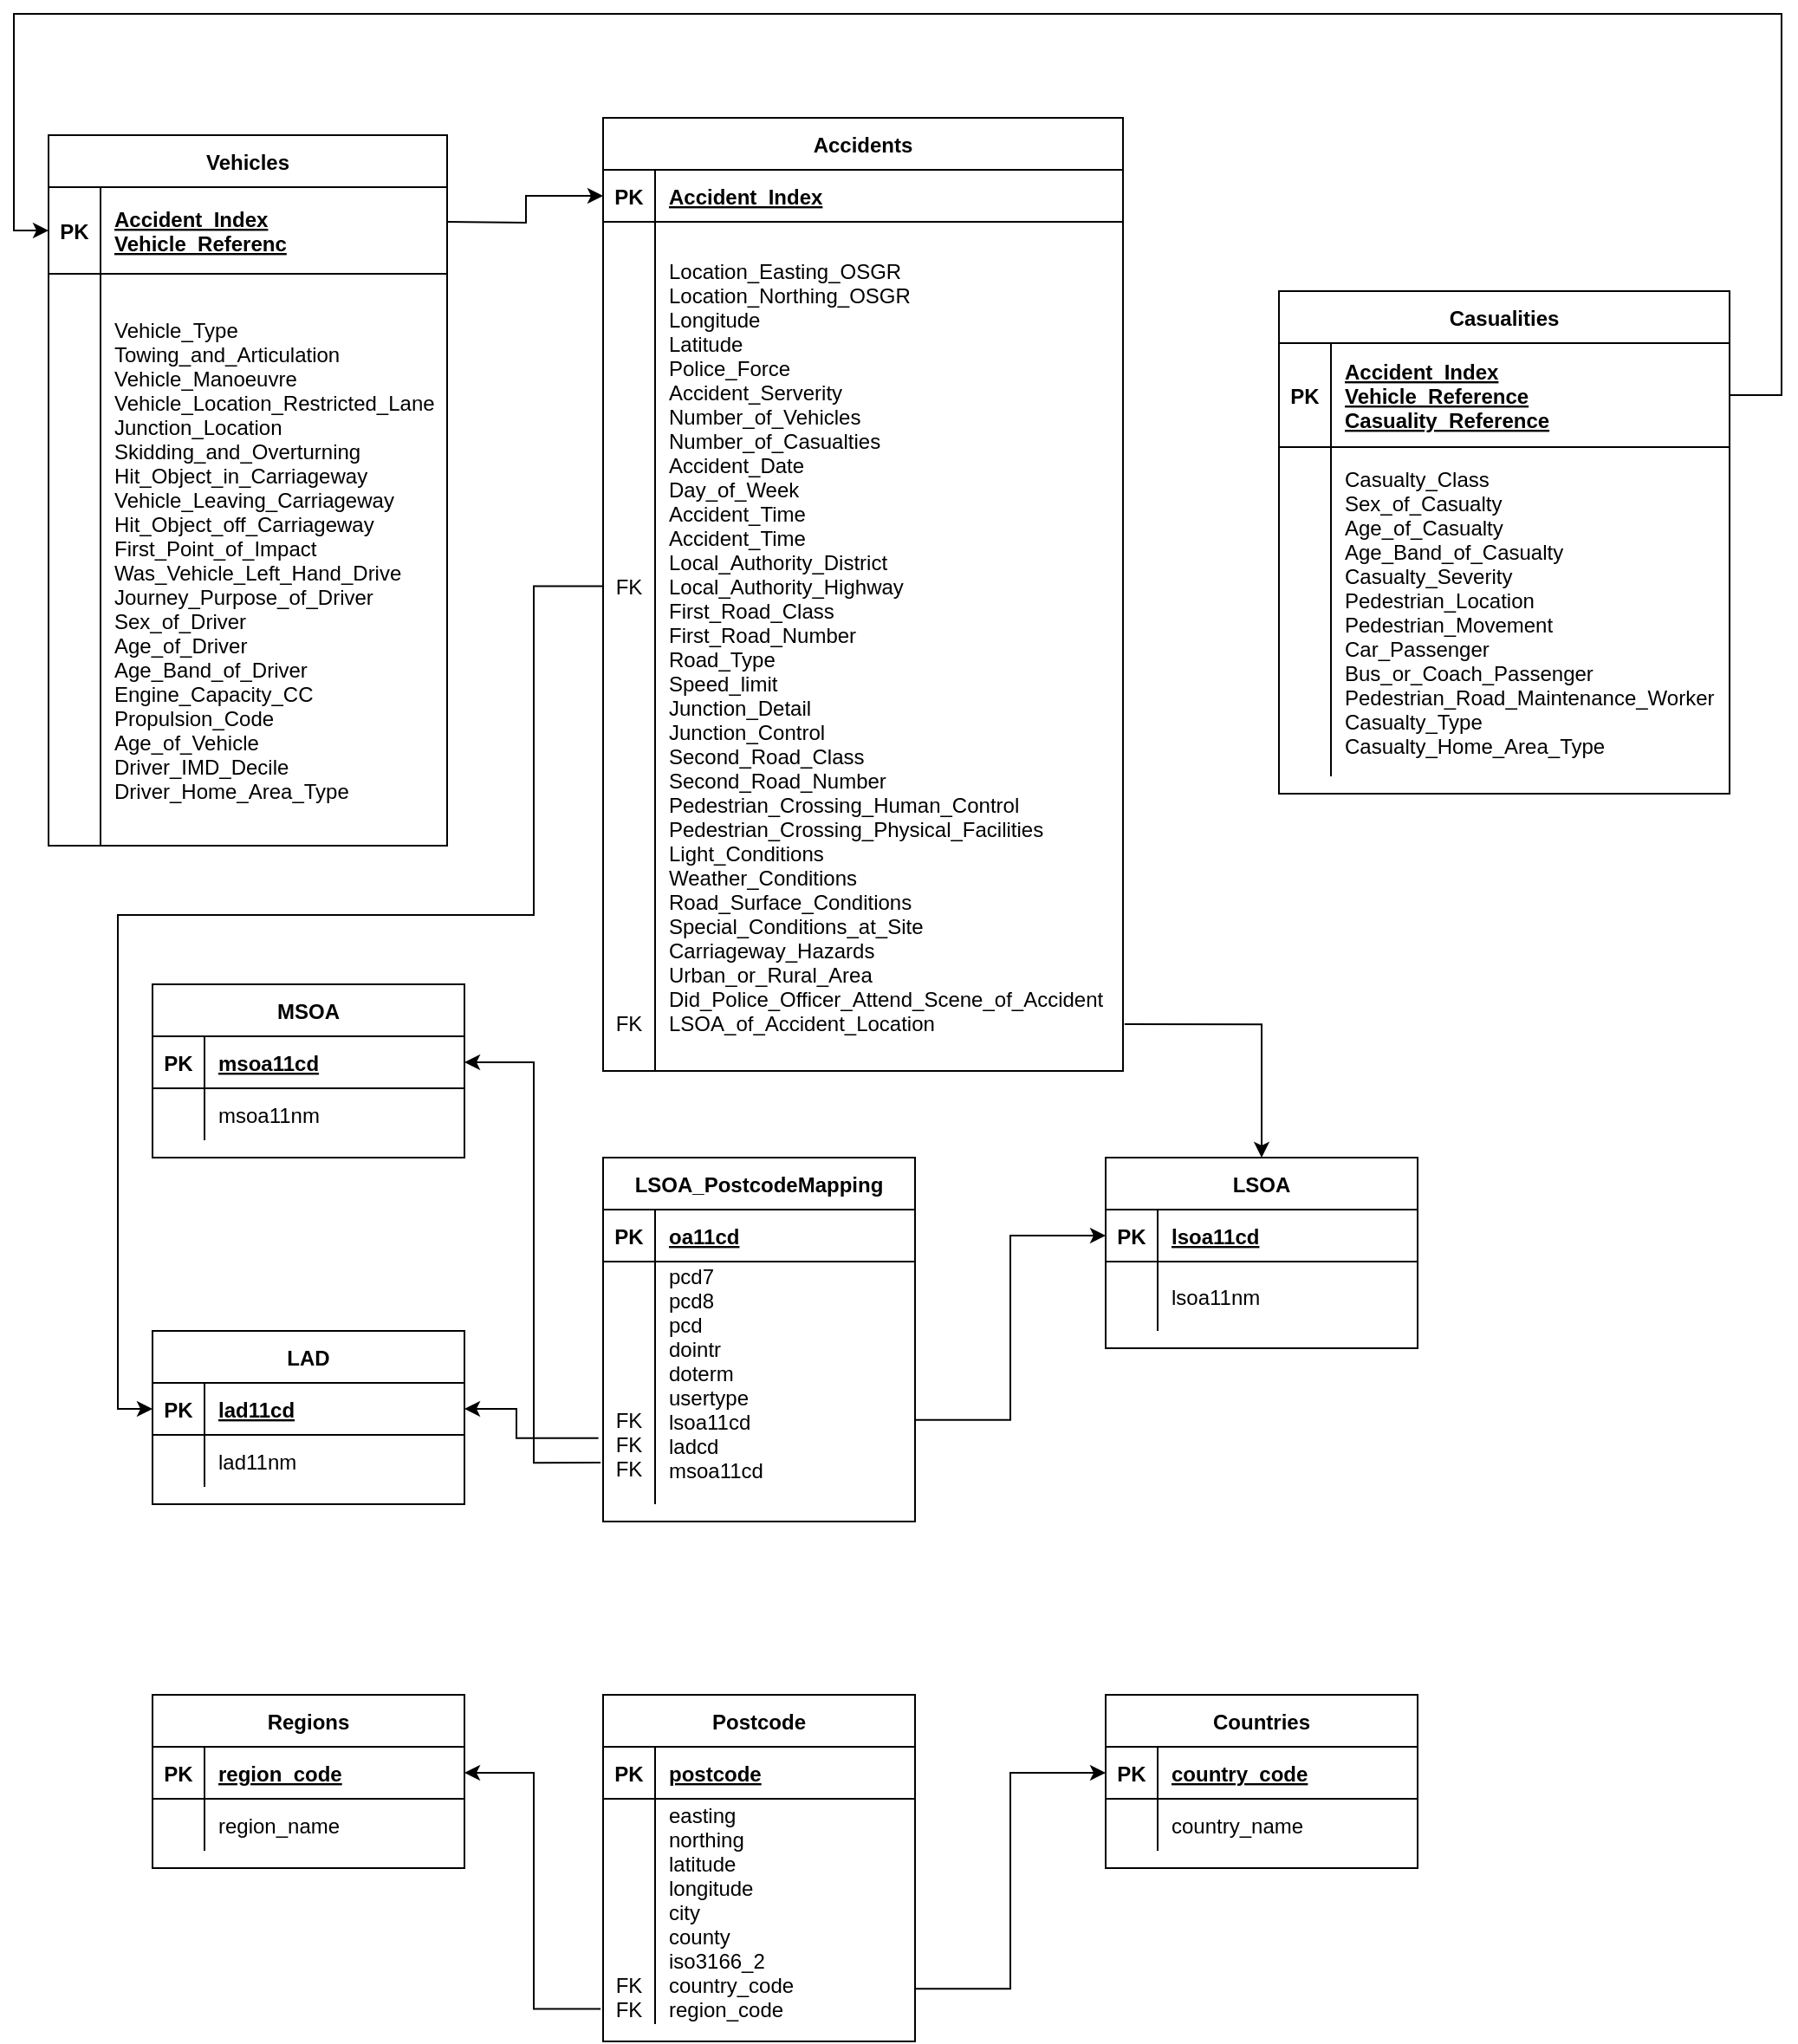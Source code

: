 <mxfile version="15.8.3" type="device"><diagram id="v4CfNCaxkwp3vMoKP6r8" name="Page-1"><mxGraphModel dx="1775" dy="1611" grid="1" gridSize="10" guides="1" tooltips="1" connect="1" arrows="1" fold="1" page="1" pageScale="1" pageWidth="850" pageHeight="1100" math="0" shadow="0"><root><mxCell id="0"/><mxCell id="1" parent="0"/><mxCell id="q4PmFz36z3gtlTrwrXtA-137" style="edgeStyle=orthogonalEdgeStyle;rounded=0;orthogonalLoop=1;jettySize=auto;html=1;exitX=1.003;exitY=0.945;exitDx=0;exitDy=0;exitPerimeter=0;" edge="1" parent="1" source="q4PmFz36z3gtlTrwrXtA-5" target="q4PmFz36z3gtlTrwrXtA-79"><mxGeometry relative="1" as="geometry"/></mxCell><mxCell id="q4PmFz36z3gtlTrwrXtA-1" value="Accidents" style="shape=table;startSize=30;container=1;collapsible=1;childLayout=tableLayout;fixedRows=1;rowLines=0;fontStyle=1;align=center;resizeLast=1;" vertex="1" parent="1"><mxGeometry x="310" y="-120" width="300" height="550" as="geometry"/></mxCell><mxCell id="q4PmFz36z3gtlTrwrXtA-2" value="" style="shape=partialRectangle;collapsible=0;dropTarget=0;pointerEvents=0;fillColor=none;top=0;left=0;bottom=1;right=0;points=[[0,0.5],[1,0.5]];portConstraint=eastwest;" vertex="1" parent="q4PmFz36z3gtlTrwrXtA-1"><mxGeometry y="30" width="300" height="30" as="geometry"/></mxCell><mxCell id="q4PmFz36z3gtlTrwrXtA-3" value="PK" style="shape=partialRectangle;connectable=0;fillColor=none;top=0;left=0;bottom=0;right=0;fontStyle=1;overflow=hidden;" vertex="1" parent="q4PmFz36z3gtlTrwrXtA-2"><mxGeometry width="30" height="30" as="geometry"><mxRectangle width="30" height="30" as="alternateBounds"/></mxGeometry></mxCell><mxCell id="q4PmFz36z3gtlTrwrXtA-4" value="Accident_Index" style="shape=partialRectangle;connectable=0;fillColor=none;top=0;left=0;bottom=0;right=0;align=left;spacingLeft=6;fontStyle=5;overflow=hidden;" vertex="1" parent="q4PmFz36z3gtlTrwrXtA-2"><mxGeometry x="30" width="270" height="30" as="geometry"><mxRectangle width="270" height="30" as="alternateBounds"/></mxGeometry></mxCell><mxCell id="q4PmFz36z3gtlTrwrXtA-5" value="" style="shape=partialRectangle;collapsible=0;dropTarget=0;pointerEvents=0;fillColor=none;top=0;left=0;bottom=0;right=0;points=[[0,0.5],[1,0.5]];portConstraint=eastwest;" vertex="1" parent="q4PmFz36z3gtlTrwrXtA-1"><mxGeometry y="60" width="300" height="490" as="geometry"/></mxCell><mxCell id="q4PmFz36z3gtlTrwrXtA-6" value="&#10;&#10;&#10;&#10;&#10;&#10;&#10;&#10;&#10;&#10;&#10;&#10;&#10;FK&#10;&#10;&#10;&#10;&#10;&#10;&#10;&#10;&#10;&#10;&#10;&#10;&#10;&#10;&#10;&#10;&#10;&#10;FK" style="shape=partialRectangle;connectable=0;fillColor=none;top=0;left=0;bottom=0;right=0;editable=1;overflow=hidden;" vertex="1" parent="q4PmFz36z3gtlTrwrXtA-5"><mxGeometry width="30" height="490" as="geometry"><mxRectangle width="30" height="490" as="alternateBounds"/></mxGeometry></mxCell><mxCell id="q4PmFz36z3gtlTrwrXtA-7" value="Location_Easting_OSGR&#10;Location_Northing_OSGR&#10;Longitude&#10;Latitude&#10;Police_Force&#10;Accident_Serverity&#10;Number_of_Vehicles&#10;Number_of_Casualties&#10;Accident_Date&#10;Day_of_Week&#10;Accident_Time&#10;Accident_Time&#10;Local_Authority_District&#10;Local_Authority_Highway&#10;First_Road_Class&#10;First_Road_Number&#10;Road_Type&#10;Speed_limit&#10;Junction_Detail&#10;Junction_Control&#10;Second_Road_Class&#10;Second_Road_Number&#10;Pedestrian_Crossing_Human_Control&#10;Pedestrian_Crossing_Physical_Facilities&#10;Light_Conditions&#10;Weather_Conditions&#10;Road_Surface_Conditions&#10;Special_Conditions_at_Site&#10;Carriageway_Hazards&#10;Urban_or_Rural_Area&#10;Did_Police_Officer_Attend_Scene_of_Accident&#10;LSOA_of_Accident_Location" style="shape=partialRectangle;connectable=0;fillColor=none;top=0;left=0;bottom=0;right=0;align=left;spacingLeft=6;overflow=hidden;" vertex="1" parent="q4PmFz36z3gtlTrwrXtA-5"><mxGeometry x="30" width="270" height="490" as="geometry"><mxRectangle width="270" height="490" as="alternateBounds"/></mxGeometry></mxCell><mxCell id="q4PmFz36z3gtlTrwrXtA-14" value="Vehicles" style="shape=table;startSize=30;container=1;collapsible=1;childLayout=tableLayout;fixedRows=1;rowLines=0;fontStyle=1;align=center;resizeLast=1;" vertex="1" parent="1"><mxGeometry x="-10" y="-110" width="230" height="410" as="geometry"/></mxCell><mxCell id="q4PmFz36z3gtlTrwrXtA-15" value="" style="shape=partialRectangle;collapsible=0;dropTarget=0;pointerEvents=0;fillColor=none;top=0;left=0;bottom=1;right=0;points=[[0,0.5],[1,0.5]];portConstraint=eastwest;" vertex="1" parent="q4PmFz36z3gtlTrwrXtA-14"><mxGeometry y="30" width="230" height="50" as="geometry"/></mxCell><mxCell id="q4PmFz36z3gtlTrwrXtA-16" value="PK" style="shape=partialRectangle;connectable=0;fillColor=none;top=0;left=0;bottom=0;right=0;fontStyle=1;overflow=hidden;" vertex="1" parent="q4PmFz36z3gtlTrwrXtA-15"><mxGeometry width="30" height="50" as="geometry"><mxRectangle width="30" height="50" as="alternateBounds"/></mxGeometry></mxCell><mxCell id="q4PmFz36z3gtlTrwrXtA-17" value="Accident_Index&#10;Vehicle_Referenc" style="shape=partialRectangle;connectable=0;fillColor=none;top=0;left=0;bottom=0;right=0;align=left;spacingLeft=6;fontStyle=5;overflow=hidden;" vertex="1" parent="q4PmFz36z3gtlTrwrXtA-15"><mxGeometry x="30" width="200" height="50" as="geometry"><mxRectangle width="200" height="50" as="alternateBounds"/></mxGeometry></mxCell><mxCell id="q4PmFz36z3gtlTrwrXtA-18" value="" style="shape=partialRectangle;collapsible=0;dropTarget=0;pointerEvents=0;fillColor=none;top=0;left=0;bottom=0;right=0;points=[[0,0.5],[1,0.5]];portConstraint=eastwest;" vertex="1" parent="q4PmFz36z3gtlTrwrXtA-14"><mxGeometry y="80" width="230" height="330" as="geometry"/></mxCell><mxCell id="q4PmFz36z3gtlTrwrXtA-19" value="" style="shape=partialRectangle;connectable=0;fillColor=none;top=0;left=0;bottom=0;right=0;editable=1;overflow=hidden;" vertex="1" parent="q4PmFz36z3gtlTrwrXtA-18"><mxGeometry width="30" height="330" as="geometry"><mxRectangle width="30" height="330" as="alternateBounds"/></mxGeometry></mxCell><mxCell id="q4PmFz36z3gtlTrwrXtA-20" value="Vehicle_Type&#10;Towing_and_Articulation&#10;Vehicle_Manoeuvre&#10;Vehicle_Location_Restricted_Lane&#10;Junction_Location&#10;Skidding_and_Overturning&#10;Hit_Object_in_Carriageway&#10;Vehicle_Leaving_Carriageway&#10;Hit_Object_off_Carriageway&#10;First_Point_of_Impact&#10;Was_Vehicle_Left_Hand_Drive&#10;Journey_Purpose_of_Driver&#10;Sex_of_Driver&#10;Age_of_Driver&#10;Age_Band_of_Driver&#10;Engine_Capacity_CC&#10;Propulsion_Code&#10;Age_of_Vehicle&#10;Driver_IMD_Decile&#10;Driver_Home_Area_Type" style="shape=partialRectangle;connectable=0;fillColor=none;top=0;left=0;bottom=0;right=0;align=left;spacingLeft=6;overflow=hidden;" vertex="1" parent="q4PmFz36z3gtlTrwrXtA-18"><mxGeometry x="30" width="200" height="330" as="geometry"><mxRectangle width="200" height="330" as="alternateBounds"/></mxGeometry></mxCell><mxCell id="q4PmFz36z3gtlTrwrXtA-27" value="Casualities" style="shape=table;startSize=30;container=1;collapsible=1;childLayout=tableLayout;fixedRows=1;rowLines=0;fontStyle=1;align=center;resizeLast=1;" vertex="1" parent="1"><mxGeometry x="700" y="-20" width="260" height="290" as="geometry"/></mxCell><mxCell id="q4PmFz36z3gtlTrwrXtA-28" value="" style="shape=partialRectangle;collapsible=0;dropTarget=0;pointerEvents=0;fillColor=none;top=0;left=0;bottom=1;right=0;points=[[0,0.5],[1,0.5]];portConstraint=eastwest;" vertex="1" parent="q4PmFz36z3gtlTrwrXtA-27"><mxGeometry y="30" width="260" height="60" as="geometry"/></mxCell><mxCell id="q4PmFz36z3gtlTrwrXtA-29" value="PK" style="shape=partialRectangle;connectable=0;fillColor=none;top=0;left=0;bottom=0;right=0;fontStyle=1;overflow=hidden;" vertex="1" parent="q4PmFz36z3gtlTrwrXtA-28"><mxGeometry width="30" height="60" as="geometry"><mxRectangle width="30" height="60" as="alternateBounds"/></mxGeometry></mxCell><mxCell id="q4PmFz36z3gtlTrwrXtA-30" value="Accident_Index&#10;Vehicle_Reference&#10;Casuality_Reference" style="shape=partialRectangle;connectable=0;fillColor=none;top=0;left=0;bottom=0;right=0;align=left;spacingLeft=6;fontStyle=5;overflow=hidden;" vertex="1" parent="q4PmFz36z3gtlTrwrXtA-28"><mxGeometry x="30" width="230" height="60" as="geometry"><mxRectangle width="230" height="60" as="alternateBounds"/></mxGeometry></mxCell><mxCell id="q4PmFz36z3gtlTrwrXtA-31" value="" style="shape=partialRectangle;collapsible=0;dropTarget=0;pointerEvents=0;fillColor=none;top=0;left=0;bottom=0;right=0;points=[[0,0.5],[1,0.5]];portConstraint=eastwest;" vertex="1" parent="q4PmFz36z3gtlTrwrXtA-27"><mxGeometry y="90" width="260" height="190" as="geometry"/></mxCell><mxCell id="q4PmFz36z3gtlTrwrXtA-32" value="" style="shape=partialRectangle;connectable=0;fillColor=none;top=0;left=0;bottom=0;right=0;editable=1;overflow=hidden;" vertex="1" parent="q4PmFz36z3gtlTrwrXtA-31"><mxGeometry width="30" height="190" as="geometry"><mxRectangle width="30" height="190" as="alternateBounds"/></mxGeometry></mxCell><mxCell id="q4PmFz36z3gtlTrwrXtA-33" value="Casualty_Class&#10;Sex_of_Casualty&#10;Age_of_Casualty&#10;Age_Band_of_Casualty&#10;Casualty_Severity&#10;Pedestrian_Location&#10;Pedestrian_Movement&#10;Car_Passenger&#10;Bus_or_Coach_Passenger&#10;Pedestrian_Road_Maintenance_Worker&#10;Casualty_Type&#10;Casualty_Home_Area_Type" style="shape=partialRectangle;connectable=0;fillColor=none;top=0;left=0;bottom=0;right=0;align=left;spacingLeft=6;overflow=hidden;" vertex="1" parent="q4PmFz36z3gtlTrwrXtA-31"><mxGeometry x="30" width="230" height="190" as="geometry"><mxRectangle width="230" height="190" as="alternateBounds"/></mxGeometry></mxCell><mxCell id="q4PmFz36z3gtlTrwrXtA-40" value="LSOA_PostcodeMapping" style="shape=table;startSize=30;container=1;collapsible=1;childLayout=tableLayout;fixedRows=1;rowLines=0;fontStyle=1;align=center;resizeLast=1;" vertex="1" parent="1"><mxGeometry x="310" y="480" width="180" height="210" as="geometry"/></mxCell><mxCell id="q4PmFz36z3gtlTrwrXtA-41" value="" style="shape=partialRectangle;collapsible=0;dropTarget=0;pointerEvents=0;fillColor=none;top=0;left=0;bottom=1;right=0;points=[[0,0.5],[1,0.5]];portConstraint=eastwest;" vertex="1" parent="q4PmFz36z3gtlTrwrXtA-40"><mxGeometry y="30" width="180" height="30" as="geometry"/></mxCell><mxCell id="q4PmFz36z3gtlTrwrXtA-42" value="PK" style="shape=partialRectangle;connectable=0;fillColor=none;top=0;left=0;bottom=0;right=0;fontStyle=1;overflow=hidden;" vertex="1" parent="q4PmFz36z3gtlTrwrXtA-41"><mxGeometry width="30" height="30" as="geometry"><mxRectangle width="30" height="30" as="alternateBounds"/></mxGeometry></mxCell><mxCell id="q4PmFz36z3gtlTrwrXtA-43" value="oa11cd" style="shape=partialRectangle;connectable=0;fillColor=none;top=0;left=0;bottom=0;right=0;align=left;spacingLeft=6;fontStyle=5;overflow=hidden;" vertex="1" parent="q4PmFz36z3gtlTrwrXtA-41"><mxGeometry x="30" width="150" height="30" as="geometry"><mxRectangle width="150" height="30" as="alternateBounds"/></mxGeometry></mxCell><mxCell id="q4PmFz36z3gtlTrwrXtA-44" value="" style="shape=partialRectangle;collapsible=0;dropTarget=0;pointerEvents=0;fillColor=none;top=0;left=0;bottom=0;right=0;points=[[0,0.5],[1,0.5]];portConstraint=eastwest;" vertex="1" parent="q4PmFz36z3gtlTrwrXtA-40"><mxGeometry y="60" width="180" height="140" as="geometry"/></mxCell><mxCell id="q4PmFz36z3gtlTrwrXtA-45" value="&#10;&#10;&#10;&#10;&#10;FK&#10;FK&#10;FK" style="shape=partialRectangle;connectable=0;fillColor=none;top=0;left=0;bottom=0;right=0;editable=1;overflow=hidden;" vertex="1" parent="q4PmFz36z3gtlTrwrXtA-44"><mxGeometry width="30" height="140" as="geometry"><mxRectangle width="30" height="140" as="alternateBounds"/></mxGeometry></mxCell><mxCell id="q4PmFz36z3gtlTrwrXtA-46" value="pcd7&#10;pcd8&#10;pcd&#10;dointr&#10;doterm&#10;usertype&#10;lsoa11cd&#10;ladcd&#10;msoa11cd&#10;" style="shape=partialRectangle;connectable=0;fillColor=none;top=0;left=0;bottom=0;right=0;align=left;spacingLeft=6;overflow=hidden;" vertex="1" parent="q4PmFz36z3gtlTrwrXtA-44"><mxGeometry x="30" width="150" height="140" as="geometry"><mxRectangle width="150" height="140" as="alternateBounds"/></mxGeometry></mxCell><mxCell id="q4PmFz36z3gtlTrwrXtA-53" value="MSOA" style="shape=table;startSize=30;container=1;collapsible=1;childLayout=tableLayout;fixedRows=1;rowLines=0;fontStyle=1;align=center;resizeLast=1;" vertex="1" parent="1"><mxGeometry x="50" y="380" width="180" height="100" as="geometry"/></mxCell><mxCell id="q4PmFz36z3gtlTrwrXtA-54" value="" style="shape=partialRectangle;collapsible=0;dropTarget=0;pointerEvents=0;fillColor=none;top=0;left=0;bottom=1;right=0;points=[[0,0.5],[1,0.5]];portConstraint=eastwest;" vertex="1" parent="q4PmFz36z3gtlTrwrXtA-53"><mxGeometry y="30" width="180" height="30" as="geometry"/></mxCell><mxCell id="q4PmFz36z3gtlTrwrXtA-55" value="PK" style="shape=partialRectangle;connectable=0;fillColor=none;top=0;left=0;bottom=0;right=0;fontStyle=1;overflow=hidden;" vertex="1" parent="q4PmFz36z3gtlTrwrXtA-54"><mxGeometry width="30" height="30" as="geometry"><mxRectangle width="30" height="30" as="alternateBounds"/></mxGeometry></mxCell><mxCell id="q4PmFz36z3gtlTrwrXtA-56" value="msoa11cd" style="shape=partialRectangle;connectable=0;fillColor=none;top=0;left=0;bottom=0;right=0;align=left;spacingLeft=6;fontStyle=5;overflow=hidden;" vertex="1" parent="q4PmFz36z3gtlTrwrXtA-54"><mxGeometry x="30" width="150" height="30" as="geometry"><mxRectangle width="150" height="30" as="alternateBounds"/></mxGeometry></mxCell><mxCell id="q4PmFz36z3gtlTrwrXtA-57" value="" style="shape=partialRectangle;collapsible=0;dropTarget=0;pointerEvents=0;fillColor=none;top=0;left=0;bottom=0;right=0;points=[[0,0.5],[1,0.5]];portConstraint=eastwest;" vertex="1" parent="q4PmFz36z3gtlTrwrXtA-53"><mxGeometry y="60" width="180" height="30" as="geometry"/></mxCell><mxCell id="q4PmFz36z3gtlTrwrXtA-58" value="" style="shape=partialRectangle;connectable=0;fillColor=none;top=0;left=0;bottom=0;right=0;editable=1;overflow=hidden;" vertex="1" parent="q4PmFz36z3gtlTrwrXtA-57"><mxGeometry width="30" height="30" as="geometry"><mxRectangle width="30" height="30" as="alternateBounds"/></mxGeometry></mxCell><mxCell id="q4PmFz36z3gtlTrwrXtA-59" value="msoa11nm" style="shape=partialRectangle;connectable=0;fillColor=none;top=0;left=0;bottom=0;right=0;align=left;spacingLeft=6;overflow=hidden;" vertex="1" parent="q4PmFz36z3gtlTrwrXtA-57"><mxGeometry x="30" width="150" height="30" as="geometry"><mxRectangle width="150" height="30" as="alternateBounds"/></mxGeometry></mxCell><mxCell id="q4PmFz36z3gtlTrwrXtA-66" value="LAD" style="shape=table;startSize=30;container=1;collapsible=1;childLayout=tableLayout;fixedRows=1;rowLines=0;fontStyle=1;align=center;resizeLast=1;" vertex="1" parent="1"><mxGeometry x="50" y="580" width="180" height="100" as="geometry"/></mxCell><mxCell id="q4PmFz36z3gtlTrwrXtA-67" value="" style="shape=partialRectangle;collapsible=0;dropTarget=0;pointerEvents=0;fillColor=none;top=0;left=0;bottom=1;right=0;points=[[0,0.5],[1,0.5]];portConstraint=eastwest;" vertex="1" parent="q4PmFz36z3gtlTrwrXtA-66"><mxGeometry y="30" width="180" height="30" as="geometry"/></mxCell><mxCell id="q4PmFz36z3gtlTrwrXtA-68" value="PK" style="shape=partialRectangle;connectable=0;fillColor=none;top=0;left=0;bottom=0;right=0;fontStyle=1;overflow=hidden;" vertex="1" parent="q4PmFz36z3gtlTrwrXtA-67"><mxGeometry width="30" height="30" as="geometry"><mxRectangle width="30" height="30" as="alternateBounds"/></mxGeometry></mxCell><mxCell id="q4PmFz36z3gtlTrwrXtA-69" value="lad11cd" style="shape=partialRectangle;connectable=0;fillColor=none;top=0;left=0;bottom=0;right=0;align=left;spacingLeft=6;fontStyle=5;overflow=hidden;" vertex="1" parent="q4PmFz36z3gtlTrwrXtA-67"><mxGeometry x="30" width="150" height="30" as="geometry"><mxRectangle width="150" height="30" as="alternateBounds"/></mxGeometry></mxCell><mxCell id="q4PmFz36z3gtlTrwrXtA-70" value="" style="shape=partialRectangle;collapsible=0;dropTarget=0;pointerEvents=0;fillColor=none;top=0;left=0;bottom=0;right=0;points=[[0,0.5],[1,0.5]];portConstraint=eastwest;" vertex="1" parent="q4PmFz36z3gtlTrwrXtA-66"><mxGeometry y="60" width="180" height="30" as="geometry"/></mxCell><mxCell id="q4PmFz36z3gtlTrwrXtA-71" value="" style="shape=partialRectangle;connectable=0;fillColor=none;top=0;left=0;bottom=0;right=0;editable=1;overflow=hidden;" vertex="1" parent="q4PmFz36z3gtlTrwrXtA-70"><mxGeometry width="30" height="30" as="geometry"><mxRectangle width="30" height="30" as="alternateBounds"/></mxGeometry></mxCell><mxCell id="q4PmFz36z3gtlTrwrXtA-72" value="lad11nm" style="shape=partialRectangle;connectable=0;fillColor=none;top=0;left=0;bottom=0;right=0;align=left;spacingLeft=6;overflow=hidden;" vertex="1" parent="q4PmFz36z3gtlTrwrXtA-70"><mxGeometry x="30" width="150" height="30" as="geometry"><mxRectangle width="150" height="30" as="alternateBounds"/></mxGeometry></mxCell><mxCell id="q4PmFz36z3gtlTrwrXtA-79" value="LSOA" style="shape=table;startSize=30;container=1;collapsible=1;childLayout=tableLayout;fixedRows=1;rowLines=0;fontStyle=1;align=center;resizeLast=1;" vertex="1" parent="1"><mxGeometry x="600" y="480" width="180" height="110" as="geometry"/></mxCell><mxCell id="q4PmFz36z3gtlTrwrXtA-80" value="" style="shape=partialRectangle;collapsible=0;dropTarget=0;pointerEvents=0;fillColor=none;top=0;left=0;bottom=1;right=0;points=[[0,0.5],[1,0.5]];portConstraint=eastwest;" vertex="1" parent="q4PmFz36z3gtlTrwrXtA-79"><mxGeometry y="30" width="180" height="30" as="geometry"/></mxCell><mxCell id="q4PmFz36z3gtlTrwrXtA-81" value="PK" style="shape=partialRectangle;connectable=0;fillColor=none;top=0;left=0;bottom=0;right=0;fontStyle=1;overflow=hidden;" vertex="1" parent="q4PmFz36z3gtlTrwrXtA-80"><mxGeometry width="30" height="30" as="geometry"><mxRectangle width="30" height="30" as="alternateBounds"/></mxGeometry></mxCell><mxCell id="q4PmFz36z3gtlTrwrXtA-82" value="lsoa11cd" style="shape=partialRectangle;connectable=0;fillColor=none;top=0;left=0;bottom=0;right=0;align=left;spacingLeft=6;fontStyle=5;overflow=hidden;" vertex="1" parent="q4PmFz36z3gtlTrwrXtA-80"><mxGeometry x="30" width="150" height="30" as="geometry"><mxRectangle width="150" height="30" as="alternateBounds"/></mxGeometry></mxCell><mxCell id="q4PmFz36z3gtlTrwrXtA-83" value="" style="shape=partialRectangle;collapsible=0;dropTarget=0;pointerEvents=0;fillColor=none;top=0;left=0;bottom=0;right=0;points=[[0,0.5],[1,0.5]];portConstraint=eastwest;" vertex="1" parent="q4PmFz36z3gtlTrwrXtA-79"><mxGeometry y="60" width="180" height="40" as="geometry"/></mxCell><mxCell id="q4PmFz36z3gtlTrwrXtA-84" value="" style="shape=partialRectangle;connectable=0;fillColor=none;top=0;left=0;bottom=0;right=0;editable=1;overflow=hidden;" vertex="1" parent="q4PmFz36z3gtlTrwrXtA-83"><mxGeometry width="30" height="40" as="geometry"><mxRectangle width="30" height="40" as="alternateBounds"/></mxGeometry></mxCell><mxCell id="q4PmFz36z3gtlTrwrXtA-85" value="lsoa11nm" style="shape=partialRectangle;connectable=0;fillColor=none;top=0;left=0;bottom=0;right=0;align=left;spacingLeft=6;overflow=hidden;" vertex="1" parent="q4PmFz36z3gtlTrwrXtA-83"><mxGeometry x="30" width="150" height="40" as="geometry"><mxRectangle width="150" height="40" as="alternateBounds"/></mxGeometry></mxCell><mxCell id="q4PmFz36z3gtlTrwrXtA-142" style="edgeStyle=orthogonalEdgeStyle;rounded=0;orthogonalLoop=1;jettySize=auto;html=1;entryX=1;entryY=0.5;entryDx=0;entryDy=0;exitX=-0.008;exitY=0.933;exitDx=0;exitDy=0;exitPerimeter=0;" edge="1" parent="1" source="q4PmFz36z3gtlTrwrXtA-96" target="q4PmFz36z3gtlTrwrXtA-106"><mxGeometry relative="1" as="geometry"/></mxCell><mxCell id="q4PmFz36z3gtlTrwrXtA-92" value="Postcode" style="shape=table;startSize=30;container=1;collapsible=1;childLayout=tableLayout;fixedRows=1;rowLines=0;fontStyle=1;align=center;resizeLast=1;" vertex="1" parent="1"><mxGeometry x="310" y="790" width="180" height="200" as="geometry"/></mxCell><mxCell id="q4PmFz36z3gtlTrwrXtA-93" value="" style="shape=partialRectangle;collapsible=0;dropTarget=0;pointerEvents=0;fillColor=none;top=0;left=0;bottom=1;right=0;points=[[0,0.5],[1,0.5]];portConstraint=eastwest;" vertex="1" parent="q4PmFz36z3gtlTrwrXtA-92"><mxGeometry y="30" width="180" height="30" as="geometry"/></mxCell><mxCell id="q4PmFz36z3gtlTrwrXtA-94" value="PK" style="shape=partialRectangle;connectable=0;fillColor=none;top=0;left=0;bottom=0;right=0;fontStyle=1;overflow=hidden;" vertex="1" parent="q4PmFz36z3gtlTrwrXtA-93"><mxGeometry width="30" height="30" as="geometry"><mxRectangle width="30" height="30" as="alternateBounds"/></mxGeometry></mxCell><mxCell id="q4PmFz36z3gtlTrwrXtA-95" value="postcode" style="shape=partialRectangle;connectable=0;fillColor=none;top=0;left=0;bottom=0;right=0;align=left;spacingLeft=6;fontStyle=5;overflow=hidden;" vertex="1" parent="q4PmFz36z3gtlTrwrXtA-93"><mxGeometry x="30" width="150" height="30" as="geometry"><mxRectangle width="150" height="30" as="alternateBounds"/></mxGeometry></mxCell><mxCell id="q4PmFz36z3gtlTrwrXtA-96" value="" style="shape=partialRectangle;collapsible=0;dropTarget=0;pointerEvents=0;fillColor=none;top=0;left=0;bottom=0;right=0;points=[[0,0.5],[1,0.5]];portConstraint=eastwest;" vertex="1" parent="q4PmFz36z3gtlTrwrXtA-92"><mxGeometry y="60" width="180" height="130" as="geometry"/></mxCell><mxCell id="q4PmFz36z3gtlTrwrXtA-97" value="&#10;&#10;&#10;&#10;&#10;&#10;&#10;FK&#10;FK" style="shape=partialRectangle;connectable=0;fillColor=none;top=0;left=0;bottom=0;right=0;editable=1;overflow=hidden;" vertex="1" parent="q4PmFz36z3gtlTrwrXtA-96"><mxGeometry width="30" height="130" as="geometry"><mxRectangle width="30" height="130" as="alternateBounds"/></mxGeometry></mxCell><mxCell id="q4PmFz36z3gtlTrwrXtA-98" value="easting&#10;northing&#10;latitude&#10;longitude&#10;city&#10;county&#10;iso3166_2&#10;country_code&#10;region_code" style="shape=partialRectangle;connectable=0;fillColor=none;top=0;left=0;bottom=0;right=0;align=left;spacingLeft=6;overflow=hidden;" vertex="1" parent="q4PmFz36z3gtlTrwrXtA-96"><mxGeometry x="30" width="150" height="130" as="geometry"><mxRectangle width="150" height="130" as="alternateBounds"/></mxGeometry></mxCell><mxCell id="q4PmFz36z3gtlTrwrXtA-105" value="Regions" style="shape=table;startSize=30;container=1;collapsible=1;childLayout=tableLayout;fixedRows=1;rowLines=0;fontStyle=1;align=center;resizeLast=1;" vertex="1" parent="1"><mxGeometry x="50" y="790" width="180" height="100" as="geometry"/></mxCell><mxCell id="q4PmFz36z3gtlTrwrXtA-106" value="" style="shape=partialRectangle;collapsible=0;dropTarget=0;pointerEvents=0;fillColor=none;top=0;left=0;bottom=1;right=0;points=[[0,0.5],[1,0.5]];portConstraint=eastwest;" vertex="1" parent="q4PmFz36z3gtlTrwrXtA-105"><mxGeometry y="30" width="180" height="30" as="geometry"/></mxCell><mxCell id="q4PmFz36z3gtlTrwrXtA-107" value="PK" style="shape=partialRectangle;connectable=0;fillColor=none;top=0;left=0;bottom=0;right=0;fontStyle=1;overflow=hidden;" vertex="1" parent="q4PmFz36z3gtlTrwrXtA-106"><mxGeometry width="30" height="30" as="geometry"><mxRectangle width="30" height="30" as="alternateBounds"/></mxGeometry></mxCell><mxCell id="q4PmFz36z3gtlTrwrXtA-108" value="region_code" style="shape=partialRectangle;connectable=0;fillColor=none;top=0;left=0;bottom=0;right=0;align=left;spacingLeft=6;fontStyle=5;overflow=hidden;" vertex="1" parent="q4PmFz36z3gtlTrwrXtA-106"><mxGeometry x="30" width="150" height="30" as="geometry"><mxRectangle width="150" height="30" as="alternateBounds"/></mxGeometry></mxCell><mxCell id="q4PmFz36z3gtlTrwrXtA-109" value="" style="shape=partialRectangle;collapsible=0;dropTarget=0;pointerEvents=0;fillColor=none;top=0;left=0;bottom=0;right=0;points=[[0,0.5],[1,0.5]];portConstraint=eastwest;" vertex="1" parent="q4PmFz36z3gtlTrwrXtA-105"><mxGeometry y="60" width="180" height="30" as="geometry"/></mxCell><mxCell id="q4PmFz36z3gtlTrwrXtA-110" value="" style="shape=partialRectangle;connectable=0;fillColor=none;top=0;left=0;bottom=0;right=0;editable=1;overflow=hidden;" vertex="1" parent="q4PmFz36z3gtlTrwrXtA-109"><mxGeometry width="30" height="30" as="geometry"><mxRectangle width="30" height="30" as="alternateBounds"/></mxGeometry></mxCell><mxCell id="q4PmFz36z3gtlTrwrXtA-111" value="region_name" style="shape=partialRectangle;connectable=0;fillColor=none;top=0;left=0;bottom=0;right=0;align=left;spacingLeft=6;overflow=hidden;" vertex="1" parent="q4PmFz36z3gtlTrwrXtA-109"><mxGeometry x="30" width="150" height="30" as="geometry"><mxRectangle width="150" height="30" as="alternateBounds"/></mxGeometry></mxCell><mxCell id="q4PmFz36z3gtlTrwrXtA-118" value="Countries" style="shape=table;startSize=30;container=1;collapsible=1;childLayout=tableLayout;fixedRows=1;rowLines=0;fontStyle=1;align=center;resizeLast=1;" vertex="1" parent="1"><mxGeometry x="600" y="790" width="180" height="100" as="geometry"/></mxCell><mxCell id="q4PmFz36z3gtlTrwrXtA-119" value="" style="shape=partialRectangle;collapsible=0;dropTarget=0;pointerEvents=0;fillColor=none;top=0;left=0;bottom=1;right=0;points=[[0,0.5],[1,0.5]];portConstraint=eastwest;" vertex="1" parent="q4PmFz36z3gtlTrwrXtA-118"><mxGeometry y="30" width="180" height="30" as="geometry"/></mxCell><mxCell id="q4PmFz36z3gtlTrwrXtA-120" value="PK" style="shape=partialRectangle;connectable=0;fillColor=none;top=0;left=0;bottom=0;right=0;fontStyle=1;overflow=hidden;" vertex="1" parent="q4PmFz36z3gtlTrwrXtA-119"><mxGeometry width="30" height="30" as="geometry"><mxRectangle width="30" height="30" as="alternateBounds"/></mxGeometry></mxCell><mxCell id="q4PmFz36z3gtlTrwrXtA-121" value="country_code" style="shape=partialRectangle;connectable=0;fillColor=none;top=0;left=0;bottom=0;right=0;align=left;spacingLeft=6;fontStyle=5;overflow=hidden;" vertex="1" parent="q4PmFz36z3gtlTrwrXtA-119"><mxGeometry x="30" width="150" height="30" as="geometry"><mxRectangle width="150" height="30" as="alternateBounds"/></mxGeometry></mxCell><mxCell id="q4PmFz36z3gtlTrwrXtA-122" value="" style="shape=partialRectangle;collapsible=0;dropTarget=0;pointerEvents=0;fillColor=none;top=0;left=0;bottom=0;right=0;points=[[0,0.5],[1,0.5]];portConstraint=eastwest;" vertex="1" parent="q4PmFz36z3gtlTrwrXtA-118"><mxGeometry y="60" width="180" height="30" as="geometry"/></mxCell><mxCell id="q4PmFz36z3gtlTrwrXtA-123" value="" style="shape=partialRectangle;connectable=0;fillColor=none;top=0;left=0;bottom=0;right=0;editable=1;overflow=hidden;" vertex="1" parent="q4PmFz36z3gtlTrwrXtA-122"><mxGeometry width="30" height="30" as="geometry"><mxRectangle width="30" height="30" as="alternateBounds"/></mxGeometry></mxCell><mxCell id="q4PmFz36z3gtlTrwrXtA-124" value="country_name" style="shape=partialRectangle;connectable=0;fillColor=none;top=0;left=0;bottom=0;right=0;align=left;spacingLeft=6;overflow=hidden;" vertex="1" parent="q4PmFz36z3gtlTrwrXtA-122"><mxGeometry x="30" width="150" height="30" as="geometry"><mxRectangle width="150" height="30" as="alternateBounds"/></mxGeometry></mxCell><mxCell id="q4PmFz36z3gtlTrwrXtA-131" value="" style="shape=partialRectangle;collapsible=0;dropTarget=0;pointerEvents=0;fillColor=none;top=0;left=0;bottom=0;right=0;points=[[0,0.5],[1,0.5]];portConstraint=eastwest;" vertex="1" parent="1"><mxGeometry x="310" y="210" width="180" height="30" as="geometry"/></mxCell><mxCell id="q4PmFz36z3gtlTrwrXtA-132" value="" style="shape=partialRectangle;connectable=0;fillColor=none;top=0;left=0;bottom=0;right=0;editable=1;overflow=hidden;" vertex="1" parent="q4PmFz36z3gtlTrwrXtA-131"><mxGeometry width="30" height="30" as="geometry"><mxRectangle width="30" height="30" as="alternateBounds"/></mxGeometry></mxCell><mxCell id="q4PmFz36z3gtlTrwrXtA-138" style="edgeStyle=orthogonalEdgeStyle;rounded=0;orthogonalLoop=1;jettySize=auto;html=1;entryX=0;entryY=0.5;entryDx=0;entryDy=0;exitX=0.998;exitY=0.653;exitDx=0;exitDy=0;exitPerimeter=0;" edge="1" parent="1" source="q4PmFz36z3gtlTrwrXtA-44" target="q4PmFz36z3gtlTrwrXtA-80"><mxGeometry relative="1" as="geometry"/></mxCell><mxCell id="q4PmFz36z3gtlTrwrXtA-139" style="edgeStyle=orthogonalEdgeStyle;rounded=0;orthogonalLoop=1;jettySize=auto;html=1;entryX=1;entryY=0.5;entryDx=0;entryDy=0;exitX=-0.008;exitY=0.829;exitDx=0;exitDy=0;exitPerimeter=0;" edge="1" parent="1" source="q4PmFz36z3gtlTrwrXtA-44" target="q4PmFz36z3gtlTrwrXtA-54"><mxGeometry relative="1" as="geometry"/></mxCell><mxCell id="q4PmFz36z3gtlTrwrXtA-140" style="edgeStyle=orthogonalEdgeStyle;rounded=0;orthogonalLoop=1;jettySize=auto;html=1;entryX=1;entryY=0.5;entryDx=0;entryDy=0;exitX=-0.015;exitY=0.728;exitDx=0;exitDy=0;exitPerimeter=0;" edge="1" parent="1" source="q4PmFz36z3gtlTrwrXtA-44" target="q4PmFz36z3gtlTrwrXtA-67"><mxGeometry relative="1" as="geometry"><Array as="points"><mxPoint x="260" y="642"/><mxPoint x="260" y="625"/></Array></mxGeometry></mxCell><mxCell id="q4PmFz36z3gtlTrwrXtA-141" style="edgeStyle=orthogonalEdgeStyle;rounded=0;orthogonalLoop=1;jettySize=auto;html=1;entryX=0;entryY=0.5;entryDx=0;entryDy=0;exitX=0.998;exitY=0.843;exitDx=0;exitDy=0;exitPerimeter=0;" edge="1" parent="1" source="q4PmFz36z3gtlTrwrXtA-96" target="q4PmFz36z3gtlTrwrXtA-119"><mxGeometry relative="1" as="geometry"/></mxCell><mxCell id="q4PmFz36z3gtlTrwrXtA-144" style="edgeStyle=orthogonalEdgeStyle;rounded=0;orthogonalLoop=1;jettySize=auto;html=1;entryX=0;entryY=0.5;entryDx=0;entryDy=0;exitX=1;exitY=0.5;exitDx=0;exitDy=0;" edge="1" parent="1" source="q4PmFz36z3gtlTrwrXtA-28" target="q4PmFz36z3gtlTrwrXtA-15"><mxGeometry relative="1" as="geometry"><mxPoint x="210" y="-170" as="targetPoint"/><Array as="points"><mxPoint x="990" y="40"/><mxPoint x="990" y="-180"/><mxPoint x="-30" y="-180"/><mxPoint x="-30" y="-55"/></Array></mxGeometry></mxCell><mxCell id="q4PmFz36z3gtlTrwrXtA-147" style="edgeStyle=orthogonalEdgeStyle;rounded=0;orthogonalLoop=1;jettySize=auto;html=1;entryX=0;entryY=0.5;entryDx=0;entryDy=0;" edge="1" parent="1" target="q4PmFz36z3gtlTrwrXtA-2"><mxGeometry relative="1" as="geometry"><mxPoint x="220" y="-60" as="sourcePoint"/></mxGeometry></mxCell><mxCell id="q4PmFz36z3gtlTrwrXtA-148" value="" style="edgeStyle=orthogonalEdgeStyle;rounded=0;orthogonalLoop=1;jettySize=auto;html=1;entryX=0;entryY=0.5;entryDx=0;entryDy=0;exitX=0;exitY=0.429;exitDx=0;exitDy=0;exitPerimeter=0;" edge="1" parent="1" source="q4PmFz36z3gtlTrwrXtA-5" target="q4PmFz36z3gtlTrwrXtA-67"><mxGeometry relative="1" as="geometry"><mxPoint x="-40" y="390" as="targetPoint"/><Array as="points"><mxPoint x="270" y="150"/><mxPoint x="270" y="340"/><mxPoint x="30" y="340"/><mxPoint x="30" y="625"/></Array></mxGeometry></mxCell></root></mxGraphModel></diagram></mxfile>
